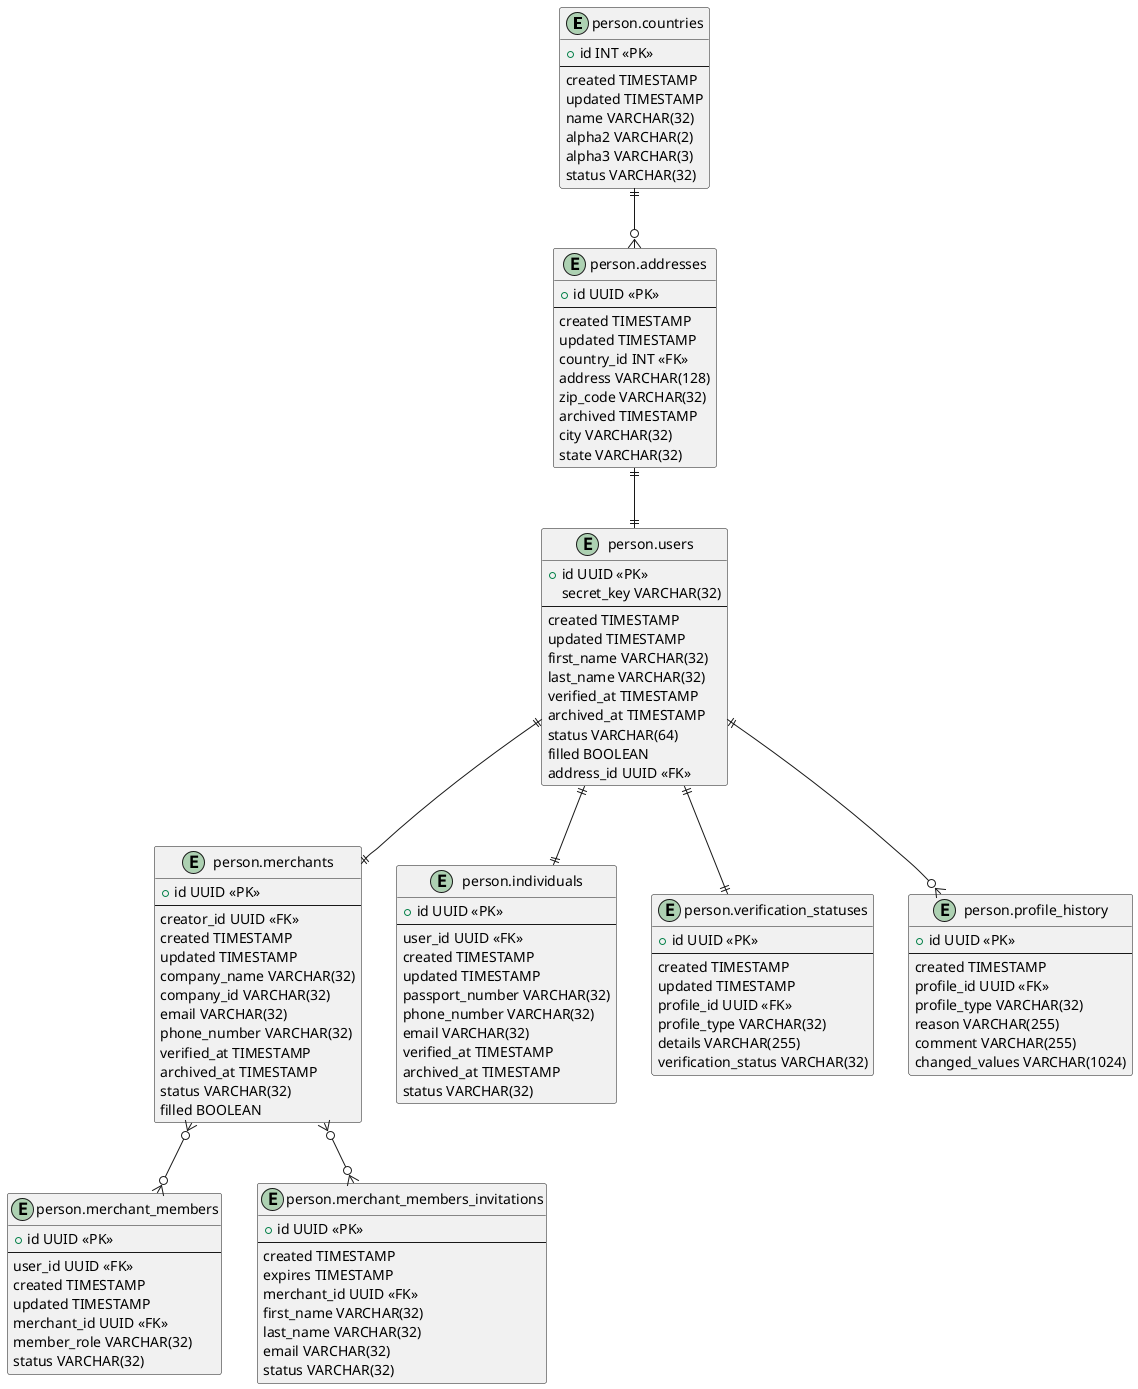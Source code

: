 @startuml ("person")

entity "person.countries" as countries {
  + id INT <<PK>>
  --
  created TIMESTAMP
  updated TIMESTAMP
  name VARCHAR(32)
  alpha2 VARCHAR(2)
  alpha3 VARCHAR(3)
  status VARCHAR(32)
}

entity "person.addresses" as addresses {
  + id UUID <<PK>>
  --
  created TIMESTAMP
  updated TIMESTAMP
  country_id INT <<FK>>
  address VARCHAR(128)
  zip_code VARCHAR(32)
  archived TIMESTAMP
  city VARCHAR(32)
  state VARCHAR(32)
}

entity "person.users" as users {
  + id UUID <<PK>>
  secret_key VARCHAR(32)
  --
  created TIMESTAMP
  updated TIMESTAMP
  first_name VARCHAR(32)
  last_name VARCHAR(32)
  verified_at TIMESTAMP
  archived_at TIMESTAMP
  status VARCHAR(64)
  filled BOOLEAN
  address_id UUID <<FK>>
}

entity "person.merchants" as merchants {
  + id UUID <<PK>>
  --
  creator_id UUID <<FK>>
  created TIMESTAMP
  updated TIMESTAMP
  company_name VARCHAR(32)
  company_id VARCHAR(32)
  email VARCHAR(32)
  phone_number VARCHAR(32)
  verified_at TIMESTAMP
  archived_at TIMESTAMP
  status VARCHAR(32)
  filled BOOLEAN
}

entity "person.merchant_members" as merchant_members {
  + id UUID <<PK>>
  --
  user_id UUID <<FK>>
  created TIMESTAMP
  updated TIMESTAMP
  merchant_id UUID <<FK>>
  member_role VARCHAR(32)
  status VARCHAR(32)
}

entity "person.individuals" as individuals {
  + id UUID <<PK>>
  --
  user_id UUID <<FK>>
  created TIMESTAMP
  updated TIMESTAMP
  passport_number VARCHAR(32)
  phone_number VARCHAR(32)
  email VARCHAR(32)
  verified_at TIMESTAMP
  archived_at TIMESTAMP
  status VARCHAR(32)
}

entity "person.verification_statuses" as verification_statuses {
  + id UUID <<PK>>
  --
  created TIMESTAMP
  updated TIMESTAMP
  profile_id UUID <<FK>>
  profile_type VARCHAR(32)
  details VARCHAR(255)
  verification_status VARCHAR(32)
}

entity "person.profile_history" as profile_history {
  + id UUID <<PK>>
  --
  created TIMESTAMP
  profile_id UUID <<FK>>
  profile_type VARCHAR(32)
  reason VARCHAR(255)
  comment VARCHAR(255)
  changed_values VARCHAR(1024)
}

entity "person.merchant_members_invitations" as merchant_members_invitations {
  + id UUID <<PK>>
  --
  created TIMESTAMP
  expires TIMESTAMP
  merchant_id UUID <<FK>>
  first_name VARCHAR(32)
  last_name VARCHAR(32)
  email VARCHAR(32)
  status VARCHAR(32)
}

countries ||--o{ addresses
addresses ||--|| users
users ||--|| merchants
merchants }o--o{ merchant_members
users ||--|| individuals
users ||--|| verification_statuses
users ||--o{ profile_history
merchants }o--o{ merchant_members_invitations

@enduml
